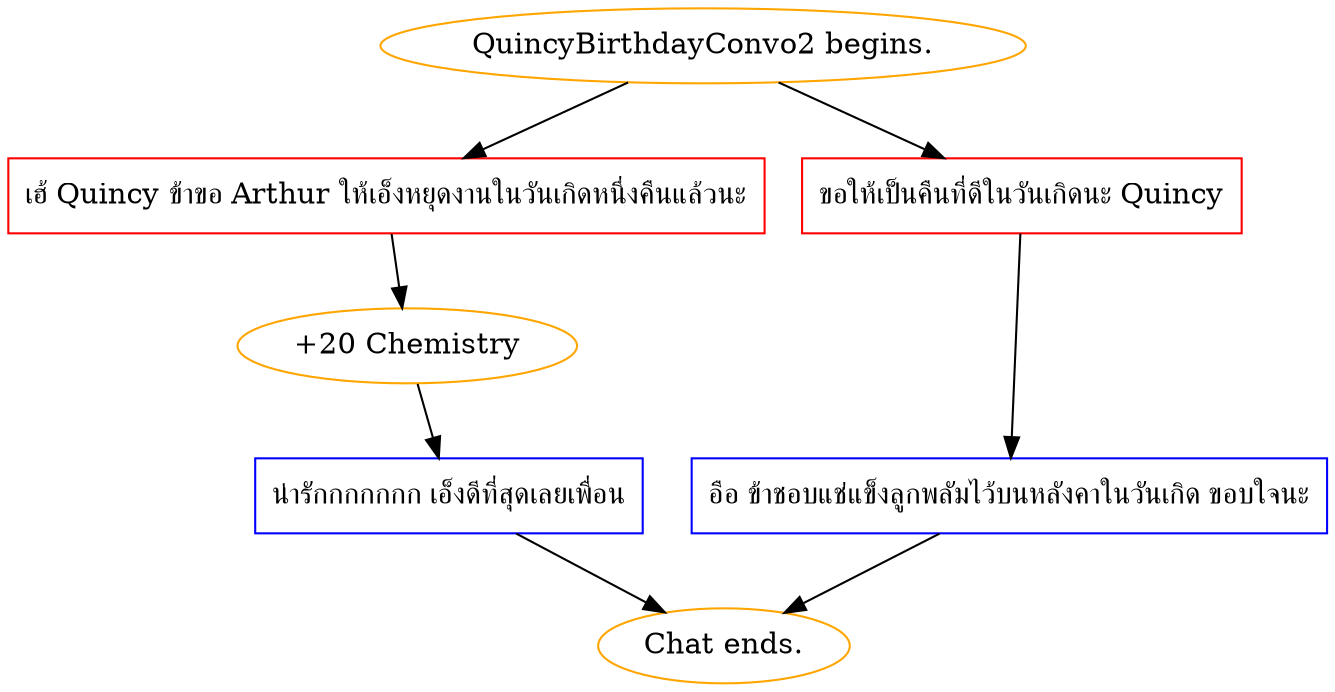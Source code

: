 digraph {
	"QuincyBirthdayConvo2 begins." [color=orange];
		"QuincyBirthdayConvo2 begins." -> j3835695543;
		"QuincyBirthdayConvo2 begins." -> j24244604;
	j3835695543 [label="เฮ้ Quincy ข้าขอ Arthur ให้เอ็งหยุดงานในวันเกิดหนึ่งคืนแล้วนะ",shape=box,color=red];
		j3835695543 -> j1635112427;
	j24244604 [label="ขอให้เป็นคืนที่ดีในวันเกิดนะ Quincy",shape=box,color=red];
		j24244604 -> j1737249568;
	j1635112427 [label="+20 Chemistry",color=orange];
		j1635112427 -> j175126307;
	j1737249568 [label="อือ ข้าชอบแช่แข็งลูกพลัมไว้บนหลังคาในวันเกิด ขอบใจนะ",shape=box,color=blue];
		j1737249568 -> "Chat ends.";
	j175126307 [label="น่ารักกกกกกก เอ็งดีที่สุดเลยเพื่อน",shape=box,color=blue];
		j175126307 -> "Chat ends.";
	"Chat ends." [color=orange];
}